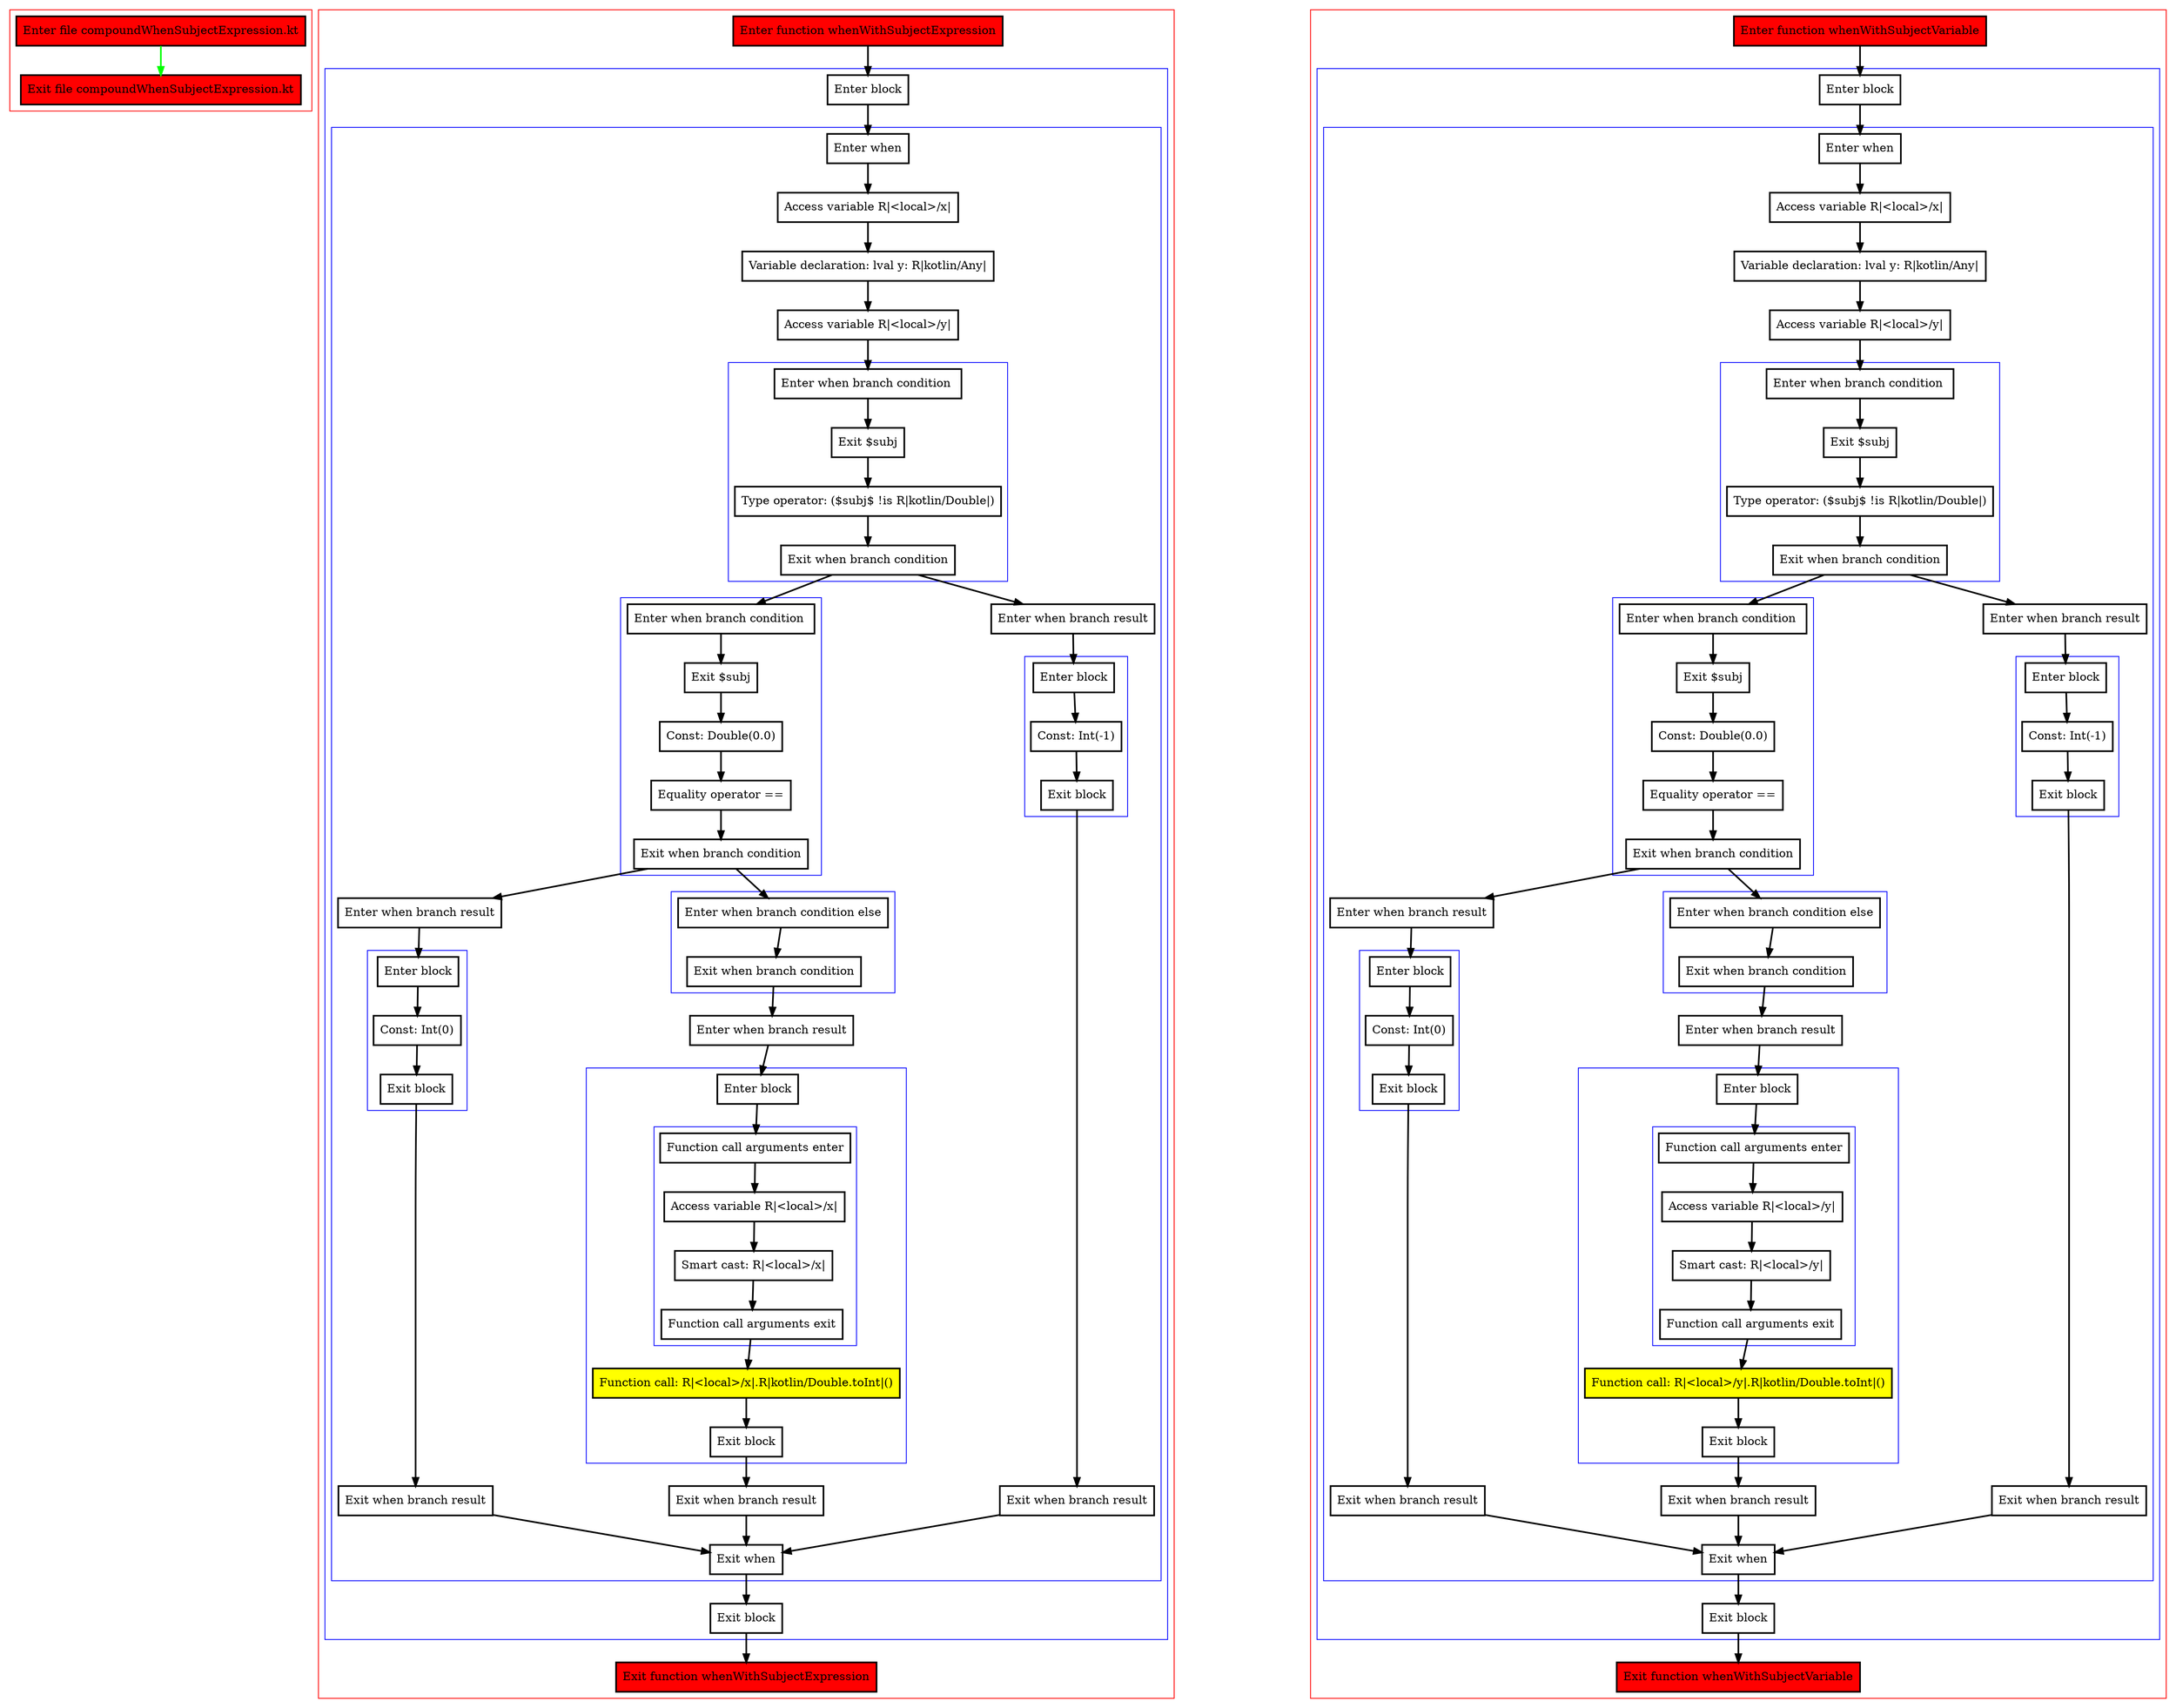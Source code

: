 digraph compoundWhenSubjectExpression_kt {
    graph [nodesep=3]
    node [shape=box penwidth=2]
    edge [penwidth=2]

    subgraph cluster_0 {
        color=red
        0 [label="Enter file compoundWhenSubjectExpression.kt" style="filled" fillcolor=red];
        1 [label="Exit file compoundWhenSubjectExpression.kt" style="filled" fillcolor=red];
    }
    0 -> {1} [color=green];

    subgraph cluster_1 {
        color=red
        2 [label="Enter function whenWithSubjectExpression" style="filled" fillcolor=red];
        subgraph cluster_2 {
            color=blue
            3 [label="Enter block"];
            subgraph cluster_3 {
                color=blue
                4 [label="Enter when"];
                5 [label="Access variable R|<local>/x|"];
                6 [label="Variable declaration: lval y: R|kotlin/Any|"];
                7 [label="Access variable R|<local>/y|"];
                subgraph cluster_4 {
                    color=blue
                    8 [label="Enter when branch condition "];
                    9 [label="Exit $subj"];
                    10 [label="Type operator: ($subj$ !is R|kotlin/Double|)"];
                    11 [label="Exit when branch condition"];
                }
                subgraph cluster_5 {
                    color=blue
                    12 [label="Enter when branch condition "];
                    13 [label="Exit $subj"];
                    14 [label="Const: Double(0.0)"];
                    15 [label="Equality operator =="];
                    16 [label="Exit when branch condition"];
                }
                subgraph cluster_6 {
                    color=blue
                    17 [label="Enter when branch condition else"];
                    18 [label="Exit when branch condition"];
                }
                19 [label="Enter when branch result"];
                subgraph cluster_7 {
                    color=blue
                    20 [label="Enter block"];
                    subgraph cluster_8 {
                        color=blue
                        21 [label="Function call arguments enter"];
                        22 [label="Access variable R|<local>/x|"];
                        23 [label="Smart cast: R|<local>/x|"];
                        24 [label="Function call arguments exit"];
                    }
                    25 [label="Function call: R|<local>/x|.R|kotlin/Double.toInt|()" style="filled" fillcolor=yellow];
                    26 [label="Exit block"];
                }
                27 [label="Exit when branch result"];
                28 [label="Enter when branch result"];
                subgraph cluster_9 {
                    color=blue
                    29 [label="Enter block"];
                    30 [label="Const: Int(0)"];
                    31 [label="Exit block"];
                }
                32 [label="Exit when branch result"];
                33 [label="Enter when branch result"];
                subgraph cluster_10 {
                    color=blue
                    34 [label="Enter block"];
                    35 [label="Const: Int(-1)"];
                    36 [label="Exit block"];
                }
                37 [label="Exit when branch result"];
                38 [label="Exit when"];
            }
            39 [label="Exit block"];
        }
        40 [label="Exit function whenWithSubjectExpression" style="filled" fillcolor=red];
    }
    2 -> {3};
    3 -> {4};
    4 -> {5};
    5 -> {6};
    6 -> {7};
    7 -> {8};
    8 -> {9};
    9 -> {10};
    10 -> {11};
    11 -> {12 33};
    12 -> {13};
    13 -> {14};
    14 -> {15};
    15 -> {16};
    16 -> {17 28};
    17 -> {18};
    18 -> {19};
    19 -> {20};
    20 -> {21};
    21 -> {22};
    22 -> {23};
    23 -> {24};
    24 -> {25};
    25 -> {26};
    26 -> {27};
    27 -> {38};
    28 -> {29};
    29 -> {30};
    30 -> {31};
    31 -> {32};
    32 -> {38};
    33 -> {34};
    34 -> {35};
    35 -> {36};
    36 -> {37};
    37 -> {38};
    38 -> {39};
    39 -> {40};

    subgraph cluster_11 {
        color=red
        41 [label="Enter function whenWithSubjectVariable" style="filled" fillcolor=red];
        subgraph cluster_12 {
            color=blue
            42 [label="Enter block"];
            subgraph cluster_13 {
                color=blue
                43 [label="Enter when"];
                44 [label="Access variable R|<local>/x|"];
                45 [label="Variable declaration: lval y: R|kotlin/Any|"];
                46 [label="Access variable R|<local>/y|"];
                subgraph cluster_14 {
                    color=blue
                    47 [label="Enter when branch condition "];
                    48 [label="Exit $subj"];
                    49 [label="Type operator: ($subj$ !is R|kotlin/Double|)"];
                    50 [label="Exit when branch condition"];
                }
                subgraph cluster_15 {
                    color=blue
                    51 [label="Enter when branch condition "];
                    52 [label="Exit $subj"];
                    53 [label="Const: Double(0.0)"];
                    54 [label="Equality operator =="];
                    55 [label="Exit when branch condition"];
                }
                subgraph cluster_16 {
                    color=blue
                    56 [label="Enter when branch condition else"];
                    57 [label="Exit when branch condition"];
                }
                58 [label="Enter when branch result"];
                subgraph cluster_17 {
                    color=blue
                    59 [label="Enter block"];
                    subgraph cluster_18 {
                        color=blue
                        60 [label="Function call arguments enter"];
                        61 [label="Access variable R|<local>/y|"];
                        62 [label="Smart cast: R|<local>/y|"];
                        63 [label="Function call arguments exit"];
                    }
                    64 [label="Function call: R|<local>/y|.R|kotlin/Double.toInt|()" style="filled" fillcolor=yellow];
                    65 [label="Exit block"];
                }
                66 [label="Exit when branch result"];
                67 [label="Enter when branch result"];
                subgraph cluster_19 {
                    color=blue
                    68 [label="Enter block"];
                    69 [label="Const: Int(0)"];
                    70 [label="Exit block"];
                }
                71 [label="Exit when branch result"];
                72 [label="Enter when branch result"];
                subgraph cluster_20 {
                    color=blue
                    73 [label="Enter block"];
                    74 [label="Const: Int(-1)"];
                    75 [label="Exit block"];
                }
                76 [label="Exit when branch result"];
                77 [label="Exit when"];
            }
            78 [label="Exit block"];
        }
        79 [label="Exit function whenWithSubjectVariable" style="filled" fillcolor=red];
    }
    41 -> {42};
    42 -> {43};
    43 -> {44};
    44 -> {45};
    45 -> {46};
    46 -> {47};
    47 -> {48};
    48 -> {49};
    49 -> {50};
    50 -> {51 72};
    51 -> {52};
    52 -> {53};
    53 -> {54};
    54 -> {55};
    55 -> {56 67};
    56 -> {57};
    57 -> {58};
    58 -> {59};
    59 -> {60};
    60 -> {61};
    61 -> {62};
    62 -> {63};
    63 -> {64};
    64 -> {65};
    65 -> {66};
    66 -> {77};
    67 -> {68};
    68 -> {69};
    69 -> {70};
    70 -> {71};
    71 -> {77};
    72 -> {73};
    73 -> {74};
    74 -> {75};
    75 -> {76};
    76 -> {77};
    77 -> {78};
    78 -> {79};

}
